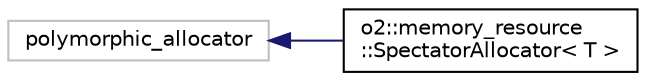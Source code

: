 digraph "Graphical Class Hierarchy"
{
 // INTERACTIVE_SVG=YES
  bgcolor="transparent";
  edge [fontname="Helvetica",fontsize="10",labelfontname="Helvetica",labelfontsize="10"];
  node [fontname="Helvetica",fontsize="10",shape=record];
  rankdir="LR";
  Node1 [label="polymorphic_allocator",height=0.2,width=0.4,color="grey75"];
  Node1 -> Node2 [dir="back",color="midnightblue",fontsize="10",style="solid",fontname="Helvetica"];
  Node2 [label="o2::memory_resource\l::SpectatorAllocator\< T \>",height=0.2,width=0.4,color="black",URL="$df/d8f/classo2_1_1memory__resource_1_1SpectatorAllocator.html"];
}
